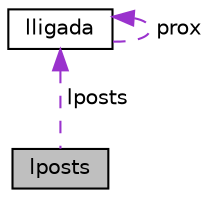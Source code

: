 digraph "lposts"
{
  edge [fontname="Helvetica",fontsize="10",labelfontname="Helvetica",labelfontsize="10"];
  node [fontname="Helvetica",fontsize="10",shape=record];
  Node1 [label="lposts",height=0.2,width=0.4,color="black", fillcolor="grey75", style="filled", fontcolor="black"];
  Node2 -> Node1 [dir="back",color="darkorchid3",fontsize="10",style="dashed",label=" lposts" ,fontname="Helvetica"];
  Node2 [label="lligada",height=0.2,width=0.4,color="black", fillcolor="white", style="filled",URL="$structlligada.html"];
  Node2 -> Node2 [dir="back",color="darkorchid3",fontsize="10",style="dashed",label=" prox" ,fontname="Helvetica"];
}
